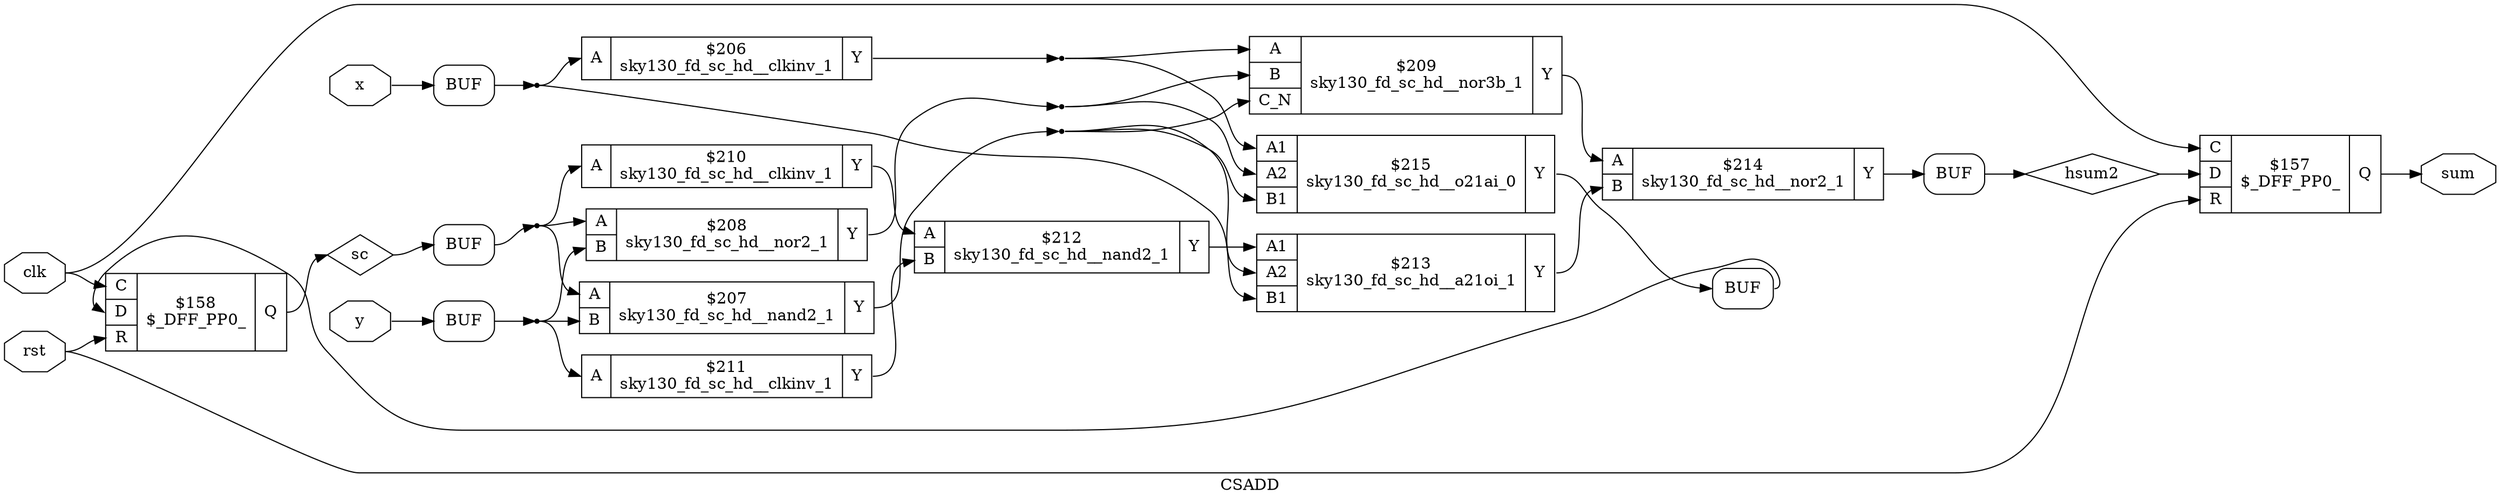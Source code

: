digraph "CSADD" {
label="CSADD";
rankdir="LR";
remincross=true;
n19 [ shape=octagon, label="clk", color="black", fontcolor="black" ];
n20 [ shape=diamond, label="hsum2", color="black", fontcolor="black" ];
n21 [ shape=octagon, label="rst", color="black", fontcolor="black" ];
n22 [ shape=diamond, label="sc", color="black", fontcolor="black" ];
n23 [ shape=octagon, label="sum", color="black", fontcolor="black" ];
n24 [ shape=octagon, label="x", color="black", fontcolor="black" ];
n25 [ shape=octagon, label="y", color="black", fontcolor="black" ];
c28 [ shape=record, label="{{<p26> A}|$206\nsky130_fd_sc_hd__clkinv_1|{<p27> Y}}" ];
c30 [ shape=record, label="{{<p26> A|<p29> B}|$207\nsky130_fd_sc_hd__nand2_1|{<p27> Y}}" ];
c31 [ shape=record, label="{{<p26> A|<p29> B}|$208\nsky130_fd_sc_hd__nor2_1|{<p27> Y}}" ];
c33 [ shape=record, label="{{<p26> A|<p29> B|<p32> C_N}|$209\nsky130_fd_sc_hd__nor3b_1|{<p27> Y}}" ];
c34 [ shape=record, label="{{<p26> A}|$210\nsky130_fd_sc_hd__clkinv_1|{<p27> Y}}" ];
c35 [ shape=record, label="{{<p26> A}|$211\nsky130_fd_sc_hd__clkinv_1|{<p27> Y}}" ];
c36 [ shape=record, label="{{<p26> A|<p29> B}|$212\nsky130_fd_sc_hd__nand2_1|{<p27> Y}}" ];
c40 [ shape=record, label="{{<p37> A1|<p38> A2|<p39> B1}|$213\nsky130_fd_sc_hd__a21oi_1|{<p27> Y}}" ];
c41 [ shape=record, label="{{<p26> A|<p29> B}|$214\nsky130_fd_sc_hd__nor2_1|{<p27> Y}}" ];
c42 [ shape=record, label="{{<p37> A1|<p38> A2|<p39> B1}|$215\nsky130_fd_sc_hd__o21ai_0|{<p27> Y}}" ];
c47 [ shape=record, label="{{<p43> C|<p44> D|<p45> R}|$157\n$_DFF_PP0_|{<p46> Q}}" ];
c48 [ shape=record, label="{{<p43> C|<p44> D|<p45> R}|$158\n$_DFF_PP0_|{<p46> Q}}" ];
x0 [shape=box, style=rounded, label="BUF"];
x1 [shape=box, style=rounded, label="BUF"];
x2 [shape=box, style=rounded, label="BUF"];
x3 [shape=box, style=rounded, label="BUF"];
x4 [shape=box, style=rounded, label="BUF"];
c33:p27:e -> c41:p26:w [color="black", label=""];
c34:p27:e -> c36:p26:w [color="black", label=""];
c35:p27:e -> c36:p29:w [color="black", label=""];
c36:p27:e -> c40:p37:w [color="black", label=""];
c40:p27:e -> c41:p29:w [color="black", label=""];
x4:e:e -> c48:p44:w [color="black", label=""];
n19:e -> c47:p43:w [color="black", label=""];
n19:e -> c48:p43:w [color="black", label=""];
n2 [ shape=point ];
x0:e:e -> n2:w [color="black", label=""];
n2:e -> c30:p26:w [color="black", label=""];
n2:e -> c31:p26:w [color="black", label=""];
n2:e -> c34:p26:w [color="black", label=""];
x3:e:e -> n20:w [color="black", label=""];
n20:e -> c47:p44:w [color="black", label=""];
n21:e -> c47:p45:w [color="black", label=""];
n21:e -> c48:p45:w [color="black", label=""];
c48:p46:e -> n22:w [color="black", label=""];
n22:e -> x0:w:w [color="black", label=""];
c47:p46:e -> n23:w [color="black", label=""];
n24:e -> x2:w:w [color="black", label=""];
n25:e -> x1:w:w [color="black", label=""];
n3 [ shape=point ];
x1:e:e -> n3:w [color="black", label=""];
n3:e -> c30:p29:w [color="black", label=""];
n3:e -> c31:p29:w [color="black", label=""];
n3:e -> c35:p26:w [color="black", label=""];
n4 [ shape=point ];
x2:e:e -> n4:w [color="black", label=""];
n4:e -> c28:p26:w [color="black", label=""];
n4:e -> c40:p39:w [color="black", label=""];
c41:p27:e -> x3:w:w [color="black", label=""];
c42:p27:e -> x4:w:w [color="black", label=""];
n7 [ shape=point ];
c28:p27:e -> n7:w [color="black", label=""];
n7:e -> c33:p26:w [color="black", label=""];
n7:e -> c42:p37:w [color="black", label=""];
n8 [ shape=point ];
c30:p27:e -> n8:w [color="black", label=""];
n8:e -> c33:p32:w [color="black", label=""];
n8:e -> c40:p38:w [color="black", label=""];
n8:e -> c42:p39:w [color="black", label=""];
n9 [ shape=point ];
c31:p27:e -> n9:w [color="black", label=""];
n9:e -> c33:p29:w [color="black", label=""];
n9:e -> c42:p38:w [color="black", label=""];
}
digraph "TCMP" {
label="TCMP";
rankdir="LR";
remincross=true;
n10 [ shape=octagon, label="a", color="black", fontcolor="black" ];
n11 [ shape=octagon, label="clk", color="black", fontcolor="black" ];
n12 [ shape=octagon, label="rst", color="black", fontcolor="black" ];
n13 [ shape=octagon, label="s", color="black", fontcolor="black" ];
n14 [ shape=diamond, label="z", color="black", fontcolor="black" ];
c18 [ shape=record, label="{{<p15> A|<p16> B}|$217\nsky130_fd_sc_hd__nor2_1|{<p17> Y}}" ];
c19 [ shape=record, label="{{<p15> A}|$218\nsky130_fd_sc_hd__clkinv_1|{<p17> Y}}" ];
c21 [ shape=record, label="{{<p15> A|<p16> B}|$219\nsky130_fd_sc_hd__and2_2|{<p20> X}}" ];
c22 [ shape=record, label="{{<p15> A|<p16> B}|$220\nsky130_fd_sc_hd__nor2_1|{<p17> Y}}" ];
c27 [ shape=record, label="{{<p23> C|<p24> D|<p25> R}|$161\n$_DFF_PP0_|{<p26> Q}}" ];
c28 [ shape=record, label="{{<p23> C|<p24> D|<p25> R}|$162\n$_DFF_PP0_|{<p26> Q}}" ];
x0 [shape=box, style=rounded, label="BUF"];
x1 [shape=box, style=rounded, label="BUF"];
x2 [shape=box, style=rounded, label="BUF"];
x3 [shape=box, style=rounded, label="BUF"];
n10:e -> x1:w:w [color="black", label=""];
n11:e -> c27:p23:w [color="black", label=""];
n11:e -> c28:p23:w [color="black", label=""];
n12:e -> c27:p25:w [color="black", label=""];
n12:e -> c28:p25:w [color="black", label=""];
c27:p26:e -> n13:w [color="black", label=""];
c28:p26:e -> n14:w [color="black", label=""];
n14:e -> x0:w:w [color="black", label=""];
n2 [ shape=point ];
x0:e:e -> n2:w [color="black", label=""];
n2:e -> c18:p15:w [color="black", label=""];
n2:e -> c21:p15:w [color="black", label=""];
n3 [ shape=point ];
x1:e:e -> n3:w [color="black", label=""];
n3:e -> c18:p16:w [color="black", label=""];
n3:e -> c21:p16:w [color="black", label=""];
c19:p17:e -> x2:w:w [color="black", label=""];
c22:p17:e -> x3:w:w [color="black", label=""];
n6 [ shape=point ];
c18:p17:e -> n6:w [color="black", label=""];
n6:e -> c19:p15:w [color="black", label=""];
n6:e -> c22:p15:w [color="black", label=""];
c21:p20:e -> c22:p16:w [color="black", label=""];
x3:e:e -> c27:p24:w [color="black", label=""];
x2:e:e -> c28:p24:w [color="black", label=""];
}
digraph "spm" {
label="spm";
rankdir="LR";
remincross=true;
n99 [ shape=octagon, label="clk", color="black", fontcolor="black" ];
n100 [ shape=octagon, label="p", color="black", fontcolor="black" ];
n101 [ shape=diamond, label="pp", color="black", fontcolor="black" ];
n102 [ shape=octagon, label="rst", color="black", fontcolor="black" ];
n103 [ shape=octagon, label="x", color="black", fontcolor="black" ];
n104 [ shape=octagon, label="y", color="black", fontcolor="black" ];
c108 [ shape=record, label="{{<p105> A|<p106> B}|$222\nsky130_fd_sc_hd__and2_2|{<p107> X}}" ];
c109 [ shape=record, label="{{<p105> A|<p106> B}|$223\nsky130_fd_sc_hd__and2_2|{<p107> X}}" ];
c110 [ shape=record, label="{{<p105> A|<p106> B}|$224\nsky130_fd_sc_hd__and2_2|{<p107> X}}" ];
c111 [ shape=record, label="{{<p105> A|<p106> B}|$225\nsky130_fd_sc_hd__and2_2|{<p107> X}}" ];
c112 [ shape=record, label="{{<p105> A|<p106> B}|$226\nsky130_fd_sc_hd__and2_2|{<p107> X}}" ];
c113 [ shape=record, label="{{<p105> A|<p106> B}|$227\nsky130_fd_sc_hd__and2_2|{<p107> X}}" ];
c114 [ shape=record, label="{{<p105> A|<p106> B}|$228\nsky130_fd_sc_hd__and2_2|{<p107> X}}" ];
c115 [ shape=record, label="{{<p105> A|<p106> B}|$229\nsky130_fd_sc_hd__and2_2|{<p107> X}}" ];
c116 [ shape=record, label="{{<p105> A|<p106> B}|$230\nsky130_fd_sc_hd__and2_2|{<p107> X}}" ];
c117 [ shape=record, label="{{<p105> A|<p106> B}|$231\nsky130_fd_sc_hd__and2_2|{<p107> X}}" ];
c118 [ shape=record, label="{{<p105> A|<p106> B}|$232\nsky130_fd_sc_hd__and2_2|{<p107> X}}" ];
c119 [ shape=record, label="{{<p105> A|<p106> B}|$233\nsky130_fd_sc_hd__and2_2|{<p107> X}}" ];
c120 [ shape=record, label="{{<p105> A|<p106> B}|$234\nsky130_fd_sc_hd__and2_2|{<p107> X}}" ];
c121 [ shape=record, label="{{<p105> A|<p106> B}|$235\nsky130_fd_sc_hd__and2_2|{<p107> X}}" ];
c122 [ shape=record, label="{{<p105> A|<p106> B}|$236\nsky130_fd_sc_hd__and2_2|{<p107> X}}" ];
c123 [ shape=record, label="{{<p105> A|<p106> B}|$237\nsky130_fd_sc_hd__and2_2|{<p107> X}}" ];
c124 [ shape=record, label="{{<p105> A|<p106> B}|$238\nsky130_fd_sc_hd__and2_2|{<p107> X}}" ];
c125 [ shape=record, label="{{<p105> A|<p106> B}|$239\nsky130_fd_sc_hd__and2_2|{<p107> X}}" ];
c126 [ shape=record, label="{{<p105> A|<p106> B}|$240\nsky130_fd_sc_hd__and2_2|{<p107> X}}" ];
c127 [ shape=record, label="{{<p105> A|<p106> B}|$241\nsky130_fd_sc_hd__and2_2|{<p107> X}}" ];
c128 [ shape=record, label="{{<p105> A|<p106> B}|$242\nsky130_fd_sc_hd__and2_2|{<p107> X}}" ];
c129 [ shape=record, label="{{<p105> A|<p106> B}|$243\nsky130_fd_sc_hd__and2_2|{<p107> X}}" ];
c130 [ shape=record, label="{{<p105> A|<p106> B}|$244\nsky130_fd_sc_hd__and2_2|{<p107> X}}" ];
c131 [ shape=record, label="{{<p105> A|<p106> B}|$245\nsky130_fd_sc_hd__and2_2|{<p107> X}}" ];
c132 [ shape=record, label="{{<p105> A|<p106> B}|$246\nsky130_fd_sc_hd__and2_2|{<p107> X}}" ];
c133 [ shape=record, label="{{<p105> A|<p106> B}|$247\nsky130_fd_sc_hd__and2_2|{<p107> X}}" ];
c134 [ shape=record, label="{{<p105> A|<p106> B}|$248\nsky130_fd_sc_hd__and2_2|{<p107> X}}" ];
c135 [ shape=record, label="{{<p105> A|<p106> B}|$249\nsky130_fd_sc_hd__and2_2|{<p107> X}}" ];
c136 [ shape=record, label="{{<p105> A|<p106> B}|$250\nsky130_fd_sc_hd__and2_2|{<p107> X}}" ];
c137 [ shape=record, label="{{<p105> A|<p106> B}|$251\nsky130_fd_sc_hd__and2_2|{<p107> X}}" ];
c138 [ shape=record, label="{{<p105> A|<p106> B}|$252\nsky130_fd_sc_hd__and2_2|{<p107> X}}" ];
c139 [ shape=record, label="{{<p105> A|<p106> B}|$253\nsky130_fd_sc_hd__and2_2|{<p107> X}}" ];
c141 [ shape=record, label="{{<p99> clk|<p102> rst|<p103> x|<p104> y}|$genblock$spm.v:28$10[10].csa\nCSADD|{<p140> sum}}" ];
x0 [ shape=record, style=rounded, label="<s0> 0:0 - 9:9 " ];
c141:p140:e -> x0:w [arrowhead=odiamond, arrowtail=odiamond, dir=both, color="black", label=""];
x1 [ shape=record, style=rounded, label="<s0> 10:10 - 0:0 " ];
x1:e -> c141:p104:w [arrowhead=odiamond, arrowtail=odiamond, dir=both, color="black", label=""];
c142 [ shape=record, label="{{<p99> clk|<p102> rst|<p103> x|<p104> y}|$genblock$spm.v:28$11[11].csa\nCSADD|{<p140> sum}}" ];
x2 [ shape=record, style=rounded, label="<s0> 0:0 - 10:10 " ];
c142:p140:e -> x2:w [arrowhead=odiamond, arrowtail=odiamond, dir=both, color="black", label=""];
x3 [ shape=record, style=rounded, label="<s0> 11:11 - 0:0 " ];
x3:e -> c142:p104:w [arrowhead=odiamond, arrowtail=odiamond, dir=both, color="black", label=""];
c143 [ shape=record, label="{{<p99> clk|<p102> rst|<p103> x|<p104> y}|$genblock$spm.v:28$12[12].csa\nCSADD|{<p140> sum}}" ];
x4 [ shape=record, style=rounded, label="<s0> 0:0 - 11:11 " ];
c143:p140:e -> x4:w [arrowhead=odiamond, arrowtail=odiamond, dir=both, color="black", label=""];
x5 [ shape=record, style=rounded, label="<s0> 12:12 - 0:0 " ];
x5:e -> c143:p104:w [arrowhead=odiamond, arrowtail=odiamond, dir=both, color="black", label=""];
c144 [ shape=record, label="{{<p99> clk|<p102> rst|<p103> x|<p104> y}|$genblock$spm.v:28$13[13].csa\nCSADD|{<p140> sum}}" ];
x6 [ shape=record, style=rounded, label="<s0> 0:0 - 12:12 " ];
c144:p140:e -> x6:w [arrowhead=odiamond, arrowtail=odiamond, dir=both, color="black", label=""];
x7 [ shape=record, style=rounded, label="<s0> 13:13 - 0:0 " ];
x7:e -> c144:p104:w [arrowhead=odiamond, arrowtail=odiamond, dir=both, color="black", label=""];
c145 [ shape=record, label="{{<p99> clk|<p102> rst|<p103> x|<p104> y}|$genblock$spm.v:28$14[14].csa\nCSADD|{<p140> sum}}" ];
x8 [ shape=record, style=rounded, label="<s0> 0:0 - 13:13 " ];
c145:p140:e -> x8:w [arrowhead=odiamond, arrowtail=odiamond, dir=both, color="black", label=""];
x9 [ shape=record, style=rounded, label="<s0> 14:14 - 0:0 " ];
x9:e -> c145:p104:w [arrowhead=odiamond, arrowtail=odiamond, dir=both, color="black", label=""];
c146 [ shape=record, label="{{<p99> clk|<p102> rst|<p103> x|<p104> y}|$genblock$spm.v:28$15[15].csa\nCSADD|{<p140> sum}}" ];
x10 [ shape=record, style=rounded, label="<s0> 0:0 - 14:14 " ];
c146:p140:e -> x10:w [arrowhead=odiamond, arrowtail=odiamond, dir=both, color="black", label=""];
x11 [ shape=record, style=rounded, label="<s0> 15:15 - 0:0 " ];
x11:e -> c146:p104:w [arrowhead=odiamond, arrowtail=odiamond, dir=both, color="black", label=""];
c147 [ shape=record, label="{{<p99> clk|<p102> rst|<p103> x|<p104> y}|$genblock$spm.v:28$16[16].csa\nCSADD|{<p140> sum}}" ];
x12 [ shape=record, style=rounded, label="<s0> 0:0 - 15:15 " ];
c147:p140:e -> x12:w [arrowhead=odiamond, arrowtail=odiamond, dir=both, color="black", label=""];
x13 [ shape=record, style=rounded, label="<s0> 16:16 - 0:0 " ];
x13:e -> c147:p104:w [arrowhead=odiamond, arrowtail=odiamond, dir=both, color="black", label=""];
c148 [ shape=record, label="{{<p99> clk|<p102> rst|<p103> x|<p104> y}|$genblock$spm.v:28$17[17].csa\nCSADD|{<p140> sum}}" ];
x14 [ shape=record, style=rounded, label="<s0> 0:0 - 16:16 " ];
c148:p140:e -> x14:w [arrowhead=odiamond, arrowtail=odiamond, dir=both, color="black", label=""];
x15 [ shape=record, style=rounded, label="<s0> 17:17 - 0:0 " ];
x15:e -> c148:p104:w [arrowhead=odiamond, arrowtail=odiamond, dir=both, color="black", label=""];
c149 [ shape=record, label="{{<p99> clk|<p102> rst|<p103> x|<p104> y}|$genblock$spm.v:28$18[18].csa\nCSADD|{<p140> sum}}" ];
x16 [ shape=record, style=rounded, label="<s0> 0:0 - 17:17 " ];
c149:p140:e -> x16:w [arrowhead=odiamond, arrowtail=odiamond, dir=both, color="black", label=""];
x17 [ shape=record, style=rounded, label="<s0> 18:18 - 0:0 " ];
x17:e -> c149:p104:w [arrowhead=odiamond, arrowtail=odiamond, dir=both, color="black", label=""];
c150 [ shape=record, label="{{<p99> clk|<p102> rst|<p103> x|<p104> y}|$genblock$spm.v:28$19[19].csa\nCSADD|{<p140> sum}}" ];
x18 [ shape=record, style=rounded, label="<s0> 0:0 - 18:18 " ];
c150:p140:e -> x18:w [arrowhead=odiamond, arrowtail=odiamond, dir=both, color="black", label=""];
x19 [ shape=record, style=rounded, label="<s0> 19:19 - 0:0 " ];
x19:e -> c150:p104:w [arrowhead=odiamond, arrowtail=odiamond, dir=both, color="black", label=""];
c151 [ shape=record, label="{{<p99> clk|<p102> rst|<p103> x|<p104> y}|$genblock$spm.v:28$1[1].csa\nCSADD|{<p140> sum}}" ];
x20 [ shape=record, style=rounded, label="<s0> 0:0 - 0:0 " ];
c151:p140:e -> x20:w [arrowhead=odiamond, arrowtail=odiamond, dir=both, color="black", label=""];
x21 [ shape=record, style=rounded, label="<s0> 1:1 - 0:0 " ];
x21:e -> c151:p104:w [arrowhead=odiamond, arrowtail=odiamond, dir=both, color="black", label=""];
c152 [ shape=record, label="{{<p99> clk|<p102> rst|<p103> x|<p104> y}|$genblock$spm.v:28$20[20].csa\nCSADD|{<p140> sum}}" ];
x22 [ shape=record, style=rounded, label="<s0> 0:0 - 19:19 " ];
c152:p140:e -> x22:w [arrowhead=odiamond, arrowtail=odiamond, dir=both, color="black", label=""];
x23 [ shape=record, style=rounded, label="<s0> 20:20 - 0:0 " ];
x23:e -> c152:p104:w [arrowhead=odiamond, arrowtail=odiamond, dir=both, color="black", label=""];
c153 [ shape=record, label="{{<p99> clk|<p102> rst|<p103> x|<p104> y}|$genblock$spm.v:28$21[21].csa\nCSADD|{<p140> sum}}" ];
x24 [ shape=record, style=rounded, label="<s0> 0:0 - 20:20 " ];
c153:p140:e -> x24:w [arrowhead=odiamond, arrowtail=odiamond, dir=both, color="black", label=""];
x25 [ shape=record, style=rounded, label="<s0> 21:21 - 0:0 " ];
x25:e -> c153:p104:w [arrowhead=odiamond, arrowtail=odiamond, dir=both, color="black", label=""];
c154 [ shape=record, label="{{<p99> clk|<p102> rst|<p103> x|<p104> y}|$genblock$spm.v:28$22[22].csa\nCSADD|{<p140> sum}}" ];
x26 [ shape=record, style=rounded, label="<s0> 0:0 - 21:21 " ];
c154:p140:e -> x26:w [arrowhead=odiamond, arrowtail=odiamond, dir=both, color="black", label=""];
x27 [ shape=record, style=rounded, label="<s0> 22:22 - 0:0 " ];
x27:e -> c154:p104:w [arrowhead=odiamond, arrowtail=odiamond, dir=both, color="black", label=""];
c155 [ shape=record, label="{{<p99> clk|<p102> rst|<p103> x|<p104> y}|$genblock$spm.v:28$23[23].csa\nCSADD|{<p140> sum}}" ];
x28 [ shape=record, style=rounded, label="<s0> 0:0 - 22:22 " ];
c155:p140:e -> x28:w [arrowhead=odiamond, arrowtail=odiamond, dir=both, color="black", label=""];
x29 [ shape=record, style=rounded, label="<s0> 23:23 - 0:0 " ];
x29:e -> c155:p104:w [arrowhead=odiamond, arrowtail=odiamond, dir=both, color="black", label=""];
c156 [ shape=record, label="{{<p99> clk|<p102> rst|<p103> x|<p104> y}|$genblock$spm.v:28$24[24].csa\nCSADD|{<p140> sum}}" ];
x30 [ shape=record, style=rounded, label="<s0> 0:0 - 23:23 " ];
c156:p140:e -> x30:w [arrowhead=odiamond, arrowtail=odiamond, dir=both, color="black", label=""];
x31 [ shape=record, style=rounded, label="<s0> 24:24 - 0:0 " ];
x31:e -> c156:p104:w [arrowhead=odiamond, arrowtail=odiamond, dir=both, color="black", label=""];
c157 [ shape=record, label="{{<p99> clk|<p102> rst|<p103> x|<p104> y}|$genblock$spm.v:28$25[25].csa\nCSADD|{<p140> sum}}" ];
x32 [ shape=record, style=rounded, label="<s0> 0:0 - 24:24 " ];
c157:p140:e -> x32:w [arrowhead=odiamond, arrowtail=odiamond, dir=both, color="black", label=""];
x33 [ shape=record, style=rounded, label="<s0> 25:25 - 0:0 " ];
x33:e -> c157:p104:w [arrowhead=odiamond, arrowtail=odiamond, dir=both, color="black", label=""];
c158 [ shape=record, label="{{<p99> clk|<p102> rst|<p103> x|<p104> y}|$genblock$spm.v:28$26[26].csa\nCSADD|{<p140> sum}}" ];
x34 [ shape=record, style=rounded, label="<s0> 0:0 - 25:25 " ];
c158:p140:e -> x34:w [arrowhead=odiamond, arrowtail=odiamond, dir=both, color="black", label=""];
x35 [ shape=record, style=rounded, label="<s0> 26:26 - 0:0 " ];
x35:e -> c158:p104:w [arrowhead=odiamond, arrowtail=odiamond, dir=both, color="black", label=""];
c159 [ shape=record, label="{{<p99> clk|<p102> rst|<p103> x|<p104> y}|$genblock$spm.v:28$27[27].csa\nCSADD|{<p140> sum}}" ];
x36 [ shape=record, style=rounded, label="<s0> 0:0 - 26:26 " ];
c159:p140:e -> x36:w [arrowhead=odiamond, arrowtail=odiamond, dir=both, color="black", label=""];
x37 [ shape=record, style=rounded, label="<s0> 27:27 - 0:0 " ];
x37:e -> c159:p104:w [arrowhead=odiamond, arrowtail=odiamond, dir=both, color="black", label=""];
c160 [ shape=record, label="{{<p99> clk|<p102> rst|<p103> x|<p104> y}|$genblock$spm.v:28$28[28].csa\nCSADD|{<p140> sum}}" ];
x38 [ shape=record, style=rounded, label="<s0> 0:0 - 27:27 " ];
c160:p140:e -> x38:w [arrowhead=odiamond, arrowtail=odiamond, dir=both, color="black", label=""];
x39 [ shape=record, style=rounded, label="<s0> 28:28 - 0:0 " ];
x39:e -> c160:p104:w [arrowhead=odiamond, arrowtail=odiamond, dir=both, color="black", label=""];
c161 [ shape=record, label="{{<p99> clk|<p102> rst|<p103> x|<p104> y}|$genblock$spm.v:28$29[29].csa\nCSADD|{<p140> sum}}" ];
x40 [ shape=record, style=rounded, label="<s0> 0:0 - 28:28 " ];
c161:p140:e -> x40:w [arrowhead=odiamond, arrowtail=odiamond, dir=both, color="black", label=""];
x41 [ shape=record, style=rounded, label="<s0> 29:29 - 0:0 " ];
x41:e -> c161:p104:w [arrowhead=odiamond, arrowtail=odiamond, dir=both, color="black", label=""];
c162 [ shape=record, label="{{<p99> clk|<p102> rst|<p103> x|<p104> y}|$genblock$spm.v:28$2[2].csa\nCSADD|{<p140> sum}}" ];
x42 [ shape=record, style=rounded, label="<s0> 0:0 - 1:1 " ];
c162:p140:e -> x42:w [arrowhead=odiamond, arrowtail=odiamond, dir=both, color="black", label=""];
x43 [ shape=record, style=rounded, label="<s0> 2:2 - 0:0 " ];
x43:e -> c162:p104:w [arrowhead=odiamond, arrowtail=odiamond, dir=both, color="black", label=""];
c163 [ shape=record, label="{{<p99> clk|<p102> rst|<p103> x|<p104> y}|$genblock$spm.v:28$30[30].csa\nCSADD|{<p140> sum}}" ];
x44 [ shape=record, style=rounded, label="<s0> 0:0 - 29:29 " ];
c163:p140:e -> x44:w [arrowhead=odiamond, arrowtail=odiamond, dir=both, color="black", label=""];
x45 [ shape=record, style=rounded, label="<s0> 30:30 - 0:0 " ];
x45:e -> c163:p104:w [arrowhead=odiamond, arrowtail=odiamond, dir=both, color="black", label=""];
c164 [ shape=record, label="{{<p99> clk|<p102> rst|<p103> x|<p104> y}|$genblock$spm.v:28$3[3].csa\nCSADD|{<p140> sum}}" ];
x46 [ shape=record, style=rounded, label="<s0> 0:0 - 2:2 " ];
c164:p140:e -> x46:w [arrowhead=odiamond, arrowtail=odiamond, dir=both, color="black", label=""];
x47 [ shape=record, style=rounded, label="<s0> 3:3 - 0:0 " ];
x47:e -> c164:p104:w [arrowhead=odiamond, arrowtail=odiamond, dir=both, color="black", label=""];
c165 [ shape=record, label="{{<p99> clk|<p102> rst|<p103> x|<p104> y}|$genblock$spm.v:28$4[4].csa\nCSADD|{<p140> sum}}" ];
x48 [ shape=record, style=rounded, label="<s0> 0:0 - 3:3 " ];
c165:p140:e -> x48:w [arrowhead=odiamond, arrowtail=odiamond, dir=both, color="black", label=""];
x49 [ shape=record, style=rounded, label="<s0> 4:4 - 0:0 " ];
x49:e -> c165:p104:w [arrowhead=odiamond, arrowtail=odiamond, dir=both, color="black", label=""];
c166 [ shape=record, label="{{<p99> clk|<p102> rst|<p103> x|<p104> y}|$genblock$spm.v:28$5[5].csa\nCSADD|{<p140> sum}}" ];
x50 [ shape=record, style=rounded, label="<s0> 0:0 - 4:4 " ];
c166:p140:e -> x50:w [arrowhead=odiamond, arrowtail=odiamond, dir=both, color="black", label=""];
x51 [ shape=record, style=rounded, label="<s0> 5:5 - 0:0 " ];
x51:e -> c166:p104:w [arrowhead=odiamond, arrowtail=odiamond, dir=both, color="black", label=""];
c167 [ shape=record, label="{{<p99> clk|<p102> rst|<p103> x|<p104> y}|$genblock$spm.v:28$6[6].csa\nCSADD|{<p140> sum}}" ];
x52 [ shape=record, style=rounded, label="<s0> 0:0 - 5:5 " ];
c167:p140:e -> x52:w [arrowhead=odiamond, arrowtail=odiamond, dir=both, color="black", label=""];
x53 [ shape=record, style=rounded, label="<s0> 6:6 - 0:0 " ];
x53:e -> c167:p104:w [arrowhead=odiamond, arrowtail=odiamond, dir=both, color="black", label=""];
c168 [ shape=record, label="{{<p99> clk|<p102> rst|<p103> x|<p104> y}|$genblock$spm.v:28$7[7].csa\nCSADD|{<p140> sum}}" ];
x54 [ shape=record, style=rounded, label="<s0> 0:0 - 6:6 " ];
c168:p140:e -> x54:w [arrowhead=odiamond, arrowtail=odiamond, dir=both, color="black", label=""];
x55 [ shape=record, style=rounded, label="<s0> 7:7 - 0:0 " ];
x55:e -> c168:p104:w [arrowhead=odiamond, arrowtail=odiamond, dir=both, color="black", label=""];
c169 [ shape=record, label="{{<p99> clk|<p102> rst|<p103> x|<p104> y}|$genblock$spm.v:28$8[8].csa\nCSADD|{<p140> sum}}" ];
x56 [ shape=record, style=rounded, label="<s0> 0:0 - 7:7 " ];
c169:p140:e -> x56:w [arrowhead=odiamond, arrowtail=odiamond, dir=both, color="black", label=""];
x57 [ shape=record, style=rounded, label="<s0> 8:8 - 0:0 " ];
x57:e -> c169:p104:w [arrowhead=odiamond, arrowtail=odiamond, dir=both, color="black", label=""];
c170 [ shape=record, label="{{<p99> clk|<p102> rst|<p103> x|<p104> y}|$genblock$spm.v:28$9[9].csa\nCSADD|{<p140> sum}}" ];
x58 [ shape=record, style=rounded, label="<s0> 0:0 - 8:8 " ];
c170:p140:e -> x58:w [arrowhead=odiamond, arrowtail=odiamond, dir=both, color="black", label=""];
x59 [ shape=record, style=rounded, label="<s0> 9:9 - 0:0 " ];
x59:e -> c170:p104:w [arrowhead=odiamond, arrowtail=odiamond, dir=both, color="black", label=""];
c171 [ shape=record, label="{{<p99> clk|<p102> rst|<p103> x|<p104> y}|csa0\nCSADD|{<p140> sum}}" ];
x60 [ shape=record, style=rounded, label="<s0> 0:0 - 0:0 " ];
x60:e -> c171:p104:w [arrowhead=odiamond, arrowtail=odiamond, dir=both, color="black", label=""];
c174 [ shape=record, label="{{<p172> a|<p99> clk|<p102> rst}|tcmp\nTCMP|{<p173> s}}" ];
x61 [ shape=record, style=rounded, label="<s0> 0:0 - 30:30 " ];
c174:p173:e -> x61:w [arrowhead=odiamond, arrowtail=odiamond, dir=both, color="black", label=""];
x62 [shape=box, style=rounded, label="BUF"];
x63 [ shape=record, style=rounded, label="<s0> 0:0 - 0:0 " ];
x64 [shape=box, style=rounded, label="BUF"];
x65 [ shape=record, style=rounded, label="<s0> 31:31 - 0:0 " ];
x66 [shape=box, style=rounded, label="BUF"];
x67 [ shape=record, style=rounded, label="<s0> 1:1 - 0:0 " ];
x68 [shape=box, style=rounded, label="BUF"];
x69 [ shape=record, style=rounded, label="<s0> 2:2 - 0:0 " ];
x70 [shape=box, style=rounded, label="BUF"];
x71 [ shape=record, style=rounded, label="<s0> 3:3 - 0:0 " ];
x72 [shape=box, style=rounded, label="BUF"];
x73 [ shape=record, style=rounded, label="<s0> 4:4 - 0:0 " ];
x74 [shape=box, style=rounded, label="BUF"];
x75 [ shape=record, style=rounded, label="<s0> 5:5 - 0:0 " ];
x76 [shape=box, style=rounded, label="BUF"];
x77 [ shape=record, style=rounded, label="<s0> 6:6 - 0:0 " ];
x78 [shape=box, style=rounded, label="BUF"];
x79 [ shape=record, style=rounded, label="<s0> 7:7 - 0:0 " ];
x80 [shape=box, style=rounded, label="BUF"];
x81 [ shape=record, style=rounded, label="<s0> 8:8 - 0:0 " ];
x82 [shape=box, style=rounded, label="BUF"];
x83 [ shape=record, style=rounded, label="<s0> 9:9 - 0:0 " ];
x84 [shape=box, style=rounded, label="BUF"];
x85 [ shape=record, style=rounded, label="<s0> 10:10 - 0:0 " ];
x86 [shape=box, style=rounded, label="BUF"];
x87 [ shape=record, style=rounded, label="<s0> 11:11 - 0:0 " ];
x88 [shape=box, style=rounded, label="BUF"];
x89 [ shape=record, style=rounded, label="<s0> 12:12 - 0:0 " ];
x90 [shape=box, style=rounded, label="BUF"];
x91 [ shape=record, style=rounded, label="<s0> 13:13 - 0:0 " ];
x92 [shape=box, style=rounded, label="BUF"];
x93 [ shape=record, style=rounded, label="<s0> 14:14 - 0:0 " ];
x94 [shape=box, style=rounded, label="BUF"];
x95 [ shape=record, style=rounded, label="<s0> 15:15 - 0:0 " ];
x96 [shape=box, style=rounded, label="BUF"];
x97 [ shape=record, style=rounded, label="<s0> 16:16 - 0:0 " ];
x98 [shape=box, style=rounded, label="BUF"];
x99 [ shape=record, style=rounded, label="<s0> 17:17 - 0:0 " ];
x100 [shape=box, style=rounded, label="BUF"];
x101 [ shape=record, style=rounded, label="<s0> 18:18 - 0:0 " ];
x102 [shape=box, style=rounded, label="BUF"];
x103 [ shape=record, style=rounded, label="<s0> 19:19 - 0:0 " ];
x104 [shape=box, style=rounded, label="BUF"];
x105 [ shape=record, style=rounded, label="<s0> 20:20 - 0:0 " ];
x106 [shape=box, style=rounded, label="BUF"];
x107 [ shape=record, style=rounded, label="<s0> 21:21 - 0:0 " ];
x108 [shape=box, style=rounded, label="BUF"];
x109 [ shape=record, style=rounded, label="<s0> 22:22 - 0:0 " ];
x110 [shape=box, style=rounded, label="BUF"];
x111 [ shape=record, style=rounded, label="<s0> 23:23 - 0:0 " ];
x112 [shape=box, style=rounded, label="BUF"];
x113 [ shape=record, style=rounded, label="<s0> 24:24 - 0:0 " ];
x114 [shape=box, style=rounded, label="BUF"];
x115 [ shape=record, style=rounded, label="<s0> 25:25 - 0:0 " ];
x116 [shape=box, style=rounded, label="BUF"];
x117 [ shape=record, style=rounded, label="<s0> 26:26 - 0:0 " ];
x118 [shape=box, style=rounded, label="BUF"];
x119 [ shape=record, style=rounded, label="<s0> 27:27 - 0:0 " ];
x120 [shape=box, style=rounded, label="BUF"];
x121 [ shape=record, style=rounded, label="<s0> 28:28 - 0:0 " ];
x122 [shape=box, style=rounded, label="BUF"];
x123 [ shape=record, style=rounded, label="<s0> 29:29 - 0:0 " ];
x124 [shape=box, style=rounded, label="BUF"];
x125 [ shape=record, style=rounded, label="<s0> 30:30 - 0:0 " ];
x126 [shape=box, style=rounded, label="BUF"];
x77:e -> c115:p106:w [color="black", label=""];
c171:p140:e -> n100:w [color="black", label=""];
x0:s0:e -> n101:w [color="black", label=""];
x10:s0:e -> n101:w [color="black", label=""];
x12:s0:e -> n101:w [color="black", label=""];
x14:s0:e -> n101:w [color="black", label=""];
x16:s0:e -> n101:w [color="black", label=""];
x18:s0:e -> n101:w [color="black", label=""];
x20:s0:e -> n101:w [color="black", label=""];
x22:s0:e -> n101:w [color="black", label=""];
x24:s0:e -> n101:w [color="black", label=""];
x26:s0:e -> n101:w [color="black", label=""];
x28:s0:e -> n101:w [color="black", label=""];
x2:s0:e -> n101:w [color="black", label=""];
x30:s0:e -> n101:w [color="black", label=""];
x32:s0:e -> n101:w [color="black", label=""];
x34:s0:e -> n101:w [color="black", label=""];
x36:s0:e -> n101:w [color="black", label=""];
x38:s0:e -> n101:w [color="black", label=""];
x40:s0:e -> n101:w [color="black", label=""];
x42:s0:e -> n101:w [color="black", label=""];
x44:s0:e -> n101:w [color="black", label=""];
x46:s0:e -> n101:w [color="black", label=""];
x48:s0:e -> n101:w [color="black", label=""];
x4:s0:e -> n101:w [color="black", label=""];
x50:s0:e -> n101:w [color="black", label=""];
x52:s0:e -> n101:w [color="black", label=""];
x54:s0:e -> n101:w [color="black", label=""];
x56:s0:e -> n101:w [color="black", label=""];
x58:s0:e -> n101:w [color="black", label=""];
x61:s0:e -> n101:w [color="black", label=""];
x6:s0:e -> n101:w [color="black", label=""];
x8:s0:e -> n101:w [color="black", label=""];
n101:e -> x11:s0:w [color="black", label=""];
n101:e -> x13:s0:w [color="black", label=""];
n101:e -> x15:s0:w [color="black", label=""];
n101:e -> x17:s0:w [color="black", label=""];
n101:e -> x19:s0:w [color="black", label=""];
n101:e -> x1:s0:w [color="black", label=""];
n101:e -> x21:s0:w [color="black", label=""];
n101:e -> x23:s0:w [color="black", label=""];
n101:e -> x25:s0:w [color="black", label=""];
n101:e -> x27:s0:w [color="black", label=""];
n101:e -> x29:s0:w [color="black", label=""];
n101:e -> x31:s0:w [color="black", label=""];
n101:e -> x33:s0:w [color="black", label=""];
n101:e -> x35:s0:w [color="black", label=""];
n101:e -> x37:s0:w [color="black", label=""];
n101:e -> x39:s0:w [color="black", label=""];
n101:e -> x3:s0:w [color="black", label=""];
n101:e -> x41:s0:w [color="black", label=""];
n101:e -> x43:s0:w [color="black", label=""];
n101:e -> x45:s0:w [color="black", label=""];
n101:e -> x47:s0:w [color="black", label=""];
n101:e -> x49:s0:w [color="black", label=""];
n101:e -> x51:s0:w [color="black", label=""];
n101:e -> x53:s0:w [color="black", label=""];
n101:e -> x55:s0:w [color="black", label=""];
n101:e -> x57:s0:w [color="black", label=""];
n101:e -> x59:s0:w [color="black", label=""];
n101:e -> x5:s0:w [color="black", label=""];
n101:e -> x60:s0:w [color="black", label=""];
n101:e -> x7:s0:w [color="black", label=""];
n101:e -> x9:s0:w [color="black", label=""];
n102:e -> c141:p102:w [color="black", label=""];
n102:e -> c142:p102:w [color="black", label=""];
n102:e -> c143:p102:w [color="black", label=""];
n102:e -> c144:p102:w [color="black", label=""];
n102:e -> c145:p102:w [color="black", label=""];
n102:e -> c146:p102:w [color="black", label=""];
n102:e -> c147:p102:w [color="black", label=""];
n102:e -> c148:p102:w [color="black", label=""];
n102:e -> c149:p102:w [color="black", label=""];
n102:e -> c150:p102:w [color="black", label=""];
n102:e -> c151:p102:w [color="black", label=""];
n102:e -> c152:p102:w [color="black", label=""];
n102:e -> c153:p102:w [color="black", label=""];
n102:e -> c154:p102:w [color="black", label=""];
n102:e -> c155:p102:w [color="black", label=""];
n102:e -> c156:p102:w [color="black", label=""];
n102:e -> c157:p102:w [color="black", label=""];
n102:e -> c158:p102:w [color="black", label=""];
n102:e -> c159:p102:w [color="black", label=""];
n102:e -> c160:p102:w [color="black", label=""];
n102:e -> c161:p102:w [color="black", label=""];
n102:e -> c162:p102:w [color="black", label=""];
n102:e -> c163:p102:w [color="black", label=""];
n102:e -> c164:p102:w [color="black", label=""];
n102:e -> c165:p102:w [color="black", label=""];
n102:e -> c166:p102:w [color="black", label=""];
n102:e -> c167:p102:w [color="black", label=""];
n102:e -> c168:p102:w [color="black", label=""];
n102:e -> c169:p102:w [color="black", label=""];
n102:e -> c170:p102:w [color="black", label=""];
n102:e -> c171:p102:w [color="black", label=""];
n102:e -> c174:p102:w [color="black", label=""];
n103:e -> x101:s0:w [color="black", label=""];
n103:e -> x103:s0:w [color="black", label=""];
n103:e -> x105:s0:w [color="black", label=""];
n103:e -> x107:s0:w [color="black", label=""];
n103:e -> x109:s0:w [color="black", label=""];
n103:e -> x111:s0:w [color="black", label=""];
n103:e -> x113:s0:w [color="black", label=""];
n103:e -> x115:s0:w [color="black", label=""];
n103:e -> x117:s0:w [color="black", label=""];
n103:e -> x119:s0:w [color="black", label=""];
n103:e -> x121:s0:w [color="black", label=""];
n103:e -> x123:s0:w [color="black", label=""];
n103:e -> x125:s0:w [color="black", label=""];
n103:e -> x63:s0:w [color="black", label=""];
n103:e -> x65:s0:w [color="black", label=""];
n103:e -> x67:s0:w [color="black", label=""];
n103:e -> x69:s0:w [color="black", label=""];
n103:e -> x71:s0:w [color="black", label=""];
n103:e -> x73:s0:w [color="black", label=""];
n103:e -> x75:s0:w [color="black", label=""];
n103:e -> x77:s0:w [color="black", label=""];
n103:e -> x79:s0:w [color="black", label=""];
n103:e -> x81:s0:w [color="black", label=""];
n103:e -> x83:s0:w [color="black", label=""];
n103:e -> x85:s0:w [color="black", label=""];
n103:e -> x87:s0:w [color="black", label=""];
n103:e -> x89:s0:w [color="black", label=""];
n103:e -> x91:s0:w [color="black", label=""];
n103:e -> x93:s0:w [color="black", label=""];
n103:e -> x95:s0:w [color="black", label=""];
n103:e -> x97:s0:w [color="black", label=""];
n103:e -> x99:s0:w [color="black", label=""];
n104:e -> x62:w:w [color="black", label=""];
x79:e -> c116:p106:w [color="black", label=""];
x81:e -> c117:p106:w [color="black", label=""];
x83:e -> c118:p106:w [color="black", label=""];
x85:e -> c119:p106:w [color="black", label=""];
x87:e -> c120:p106:w [color="black", label=""];
x89:e -> c121:p106:w [color="black", label=""];
x91:e -> c122:p106:w [color="black", label=""];
x93:e -> c123:p106:w [color="black", label=""];
x95:e -> c124:p106:w [color="black", label=""];
n2 [ shape=point ];
x62:e:e -> n2:w [color="black", label=""];
n2:e -> c108:p105:w [color="black", label=""];
n2:e -> c109:p105:w [color="black", label=""];
n2:e -> c110:p105:w [color="black", label=""];
n2:e -> c111:p105:w [color="black", label=""];
n2:e -> c112:p105:w [color="black", label=""];
n2:e -> c113:p105:w [color="black", label=""];
n2:e -> c114:p105:w [color="black", label=""];
n2:e -> c115:p105:w [color="black", label=""];
n2:e -> c116:p105:w [color="black", label=""];
n2:e -> c117:p105:w [color="black", label=""];
n2:e -> c118:p105:w [color="black", label=""];
n2:e -> c119:p105:w [color="black", label=""];
n2:e -> c120:p105:w [color="black", label=""];
n2:e -> c121:p105:w [color="black", label=""];
n2:e -> c122:p105:w [color="black", label=""];
n2:e -> c123:p105:w [color="black", label=""];
n2:e -> c124:p105:w [color="black", label=""];
n2:e -> c125:p105:w [color="black", label=""];
n2:e -> c126:p105:w [color="black", label=""];
n2:e -> c127:p105:w [color="black", label=""];
n2:e -> c128:p105:w [color="black", label=""];
n2:e -> c129:p105:w [color="black", label=""];
n2:e -> c130:p105:w [color="black", label=""];
n2:e -> c131:p105:w [color="black", label=""];
n2:e -> c132:p105:w [color="black", label=""];
n2:e -> c133:p105:w [color="black", label=""];
n2:e -> c134:p105:w [color="black", label=""];
n2:e -> c135:p105:w [color="black", label=""];
n2:e -> c136:p105:w [color="black", label=""];
n2:e -> c137:p105:w [color="black", label=""];
n2:e -> c138:p105:w [color="black", label=""];
n2:e -> c139:p105:w [color="black", label=""];
x97:e -> c125:p106:w [color="black", label=""];
x99:e -> c126:p106:w [color="black", label=""];
x101:e -> c127:p106:w [color="black", label=""];
x103:e -> c128:p106:w [color="black", label=""];
x105:e -> c129:p106:w [color="black", label=""];
x107:e -> c130:p106:w [color="black", label=""];
x109:e -> c131:p106:w [color="black", label=""];
x111:e -> c132:p106:w [color="black", label=""];
x113:e -> c133:p106:w [color="black", label=""];
x115:e -> c134:p106:w [color="black", label=""];
x63:e -> c108:p106:w [color="black", label=""];
x117:e -> c135:p106:w [color="black", label=""];
x119:e -> c136:p106:w [color="black", label=""];
x121:e -> c137:p106:w [color="black", label=""];
x123:e -> c138:p106:w [color="black", label=""];
x125:e -> c139:p106:w [color="black", label=""];
c108:p107:e -> x64:w:w [color="black", label=""];
c109:p107:e -> x66:w:w [color="black", label=""];
c110:p107:e -> x68:w:w [color="black", label=""];
c111:p107:e -> x70:w:w [color="black", label=""];
c112:p107:e -> x72:w:w [color="black", label=""];
x65:e -> c109:p106:w [color="black", label=""];
c113:p107:e -> x74:w:w [color="black", label=""];
c114:p107:e -> x76:w:w [color="black", label=""];
c115:p107:e -> x78:w:w [color="black", label=""];
c116:p107:e -> x80:w:w [color="black", label=""];
c117:p107:e -> x82:w:w [color="black", label=""];
c118:p107:e -> x84:w:w [color="black", label=""];
c119:p107:e -> x86:w:w [color="black", label=""];
c120:p107:e -> x88:w:w [color="black", label=""];
c121:p107:e -> x90:w:w [color="black", label=""];
c122:p107:e -> x92:w:w [color="black", label=""];
x67:e -> c110:p106:w [color="black", label=""];
c123:p107:e -> x94:w:w [color="black", label=""];
c124:p107:e -> x96:w:w [color="black", label=""];
c125:p107:e -> x98:w:w [color="black", label=""];
c126:p107:e -> x100:w:w [color="black", label=""];
c127:p107:e -> x102:w:w [color="black", label=""];
c128:p107:e -> x104:w:w [color="black", label=""];
c129:p107:e -> x106:w:w [color="black", label=""];
c130:p107:e -> x108:w:w [color="black", label=""];
c131:p107:e -> x110:w:w [color="black", label=""];
c132:p107:e -> x112:w:w [color="black", label=""];
x69:e -> c111:p106:w [color="black", label=""];
c133:p107:e -> x114:w:w [color="black", label=""];
c134:p107:e -> x116:w:w [color="black", label=""];
c135:p107:e -> x118:w:w [color="black", label=""];
c136:p107:e -> x120:w:w [color="black", label=""];
c137:p107:e -> x122:w:w [color="black", label=""];
c138:p107:e -> x124:w:w [color="black", label=""];
c139:p107:e -> x126:w:w [color="black", label=""];
x72:e:e -> c164:p103:w [color="black", label=""];
x74:e:e -> c165:p103:w [color="black", label=""];
x76:e:e -> c166:p103:w [color="black", label=""];
x71:e -> c112:p106:w [color="black", label=""];
x78:e:e -> c167:p103:w [color="black", label=""];
x80:e:e -> c168:p103:w [color="black", label=""];
x64:e:e -> c171:p103:w [color="black", label=""];
x82:e:e -> c169:p103:w [color="black", label=""];
x84:e:e -> c170:p103:w [color="black", label=""];
x86:e:e -> c141:p103:w [color="black", label=""];
x88:e:e -> c142:p103:w [color="black", label=""];
x90:e:e -> c143:p103:w [color="black", label=""];
x92:e:e -> c144:p103:w [color="black", label=""];
x94:e:e -> c145:p103:w [color="black", label=""];
x73:e -> c113:p106:w [color="black", label=""];
x96:e:e -> c146:p103:w [color="black", label=""];
x98:e:e -> c147:p103:w [color="black", label=""];
x100:e:e -> c148:p103:w [color="black", label=""];
x66:e:e -> c174:p172:w [color="black", label=""];
x102:e:e -> c149:p103:w [color="black", label=""];
x104:e:e -> c150:p103:w [color="black", label=""];
x106:e:e -> c152:p103:w [color="black", label=""];
x108:e:e -> c153:p103:w [color="black", label=""];
x110:e:e -> c154:p103:w [color="black", label=""];
x112:e:e -> c155:p103:w [color="black", label=""];
x75:e -> c114:p106:w [color="black", label=""];
x114:e:e -> c156:p103:w [color="black", label=""];
x116:e:e -> c157:p103:w [color="black", label=""];
x118:e:e -> c158:p103:w [color="black", label=""];
x120:e:e -> c159:p103:w [color="black", label=""];
x68:e:e -> c151:p103:w [color="black", label=""];
x122:e:e -> c160:p103:w [color="black", label=""];
x124:e:e -> c161:p103:w [color="black", label=""];
x126:e:e -> c163:p103:w [color="black", label=""];
x70:e:e -> c162:p103:w [color="black", label=""];
n99:e -> c141:p99:w [color="black", label=""];
n99:e -> c142:p99:w [color="black", label=""];
n99:e -> c143:p99:w [color="black", label=""];
n99:e -> c144:p99:w [color="black", label=""];
n99:e -> c145:p99:w [color="black", label=""];
n99:e -> c146:p99:w [color="black", label=""];
n99:e -> c147:p99:w [color="black", label=""];
n99:e -> c148:p99:w [color="black", label=""];
n99:e -> c149:p99:w [color="black", label=""];
n99:e -> c150:p99:w [color="black", label=""];
n99:e -> c151:p99:w [color="black", label=""];
n99:e -> c152:p99:w [color="black", label=""];
n99:e -> c153:p99:w [color="black", label=""];
n99:e -> c154:p99:w [color="black", label=""];
n99:e -> c155:p99:w [color="black", label=""];
n99:e -> c156:p99:w [color="black", label=""];
n99:e -> c157:p99:w [color="black", label=""];
n99:e -> c158:p99:w [color="black", label=""];
n99:e -> c159:p99:w [color="black", label=""];
n99:e -> c160:p99:w [color="black", label=""];
n99:e -> c161:p99:w [color="black", label=""];
n99:e -> c162:p99:w [color="black", label=""];
n99:e -> c163:p99:w [color="black", label=""];
n99:e -> c164:p99:w [color="black", label=""];
n99:e -> c165:p99:w [color="black", label=""];
n99:e -> c166:p99:w [color="black", label=""];
n99:e -> c167:p99:w [color="black", label=""];
n99:e -> c168:p99:w [color="black", label=""];
n99:e -> c169:p99:w [color="black", label=""];
n99:e -> c170:p99:w [color="black", label=""];
n99:e -> c171:p99:w [color="black", label=""];
n99:e -> c174:p99:w [color="black", label=""];
}
